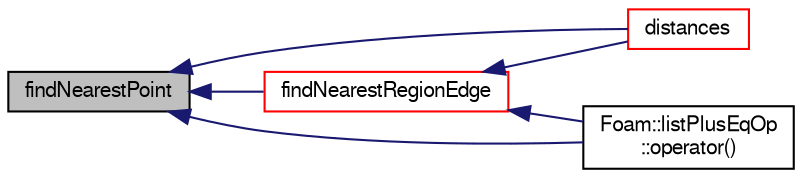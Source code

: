 digraph "findNearestPoint"
{
  bgcolor="transparent";
  edge [fontname="FreeSans",fontsize="10",labelfontname="FreeSans",labelfontsize="10"];
  node [fontname="FreeSans",fontsize="10",shape=record];
  rankdir="LR";
  Node637 [label="findNearestPoint",height=0.2,width=0.4,color="black", fillcolor="grey75", style="filled", fontcolor="black"];
  Node637 -> Node638 [dir="back",color="midnightblue",fontsize="10",style="solid",fontname="FreeSans"];
  Node638 [label="distances",height=0.2,width=0.4,color="red",URL="$a24682.html#ad9e448e363738d036a21f98300a272e3",tooltip="Per featureEdgeMesh the list of ranges. "];
  Node637 -> Node640 [dir="back",color="midnightblue",fontsize="10",style="solid",fontname="FreeSans"];
  Node640 [label="findNearestRegionEdge",height=0.2,width=0.4,color="red",URL="$a24682.html#a446be44c7493a941d15d17ae45ba2581",tooltip="Find nearest point on nearest region edge. Sets. "];
  Node640 -> Node638 [dir="back",color="midnightblue",fontsize="10",style="solid",fontname="FreeSans"];
  Node640 -> Node642 [dir="back",color="midnightblue",fontsize="10",style="solid",fontname="FreeSans"];
  Node642 [label="Foam::listPlusEqOp\l::operator()",height=0.2,width=0.4,color="black",URL="$a24626.html#a2bca5855a51bffee2f0fe2aacc4aba10"];
  Node637 -> Node642 [dir="back",color="midnightblue",fontsize="10",style="solid",fontname="FreeSans"];
}
